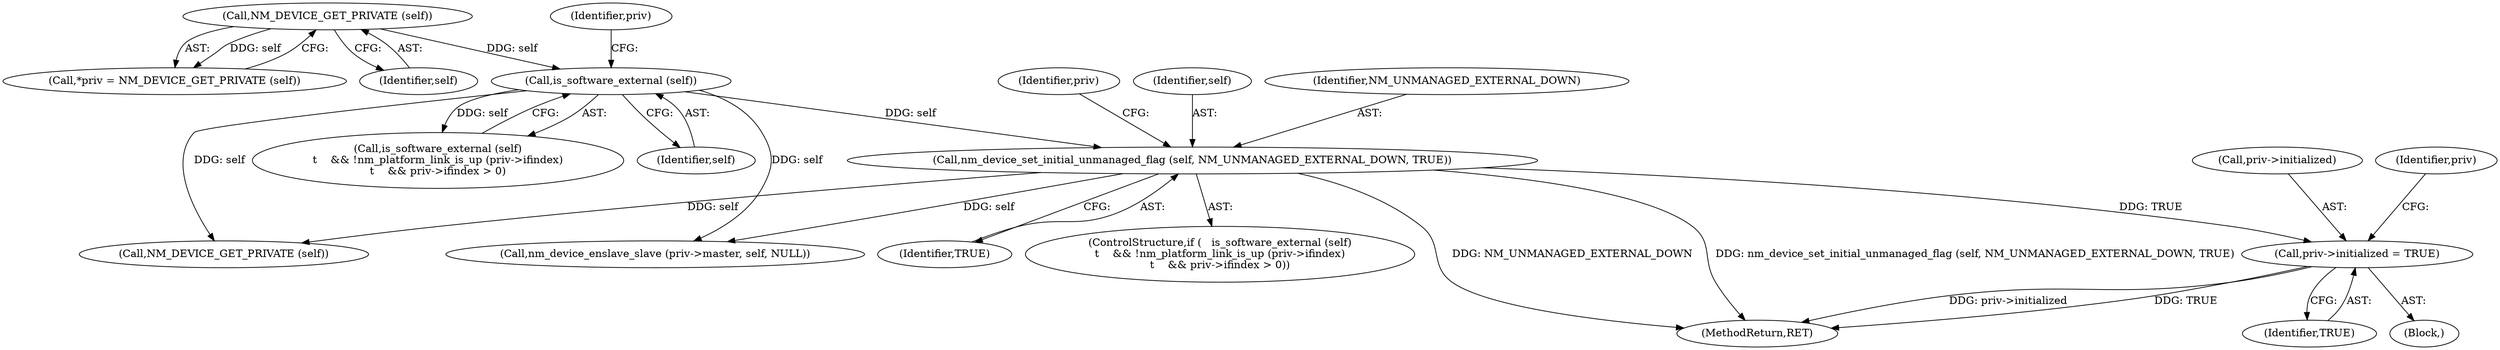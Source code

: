 digraph "0_NetworkManager_d5fc88e573fa58b93034b04d35a2454f5d28cad9@pointer" {
"1001201" [label="(Call,priv->initialized = TRUE)"];
"1001187" [label="(Call,nm_device_set_initial_unmanaged_flag (self, NM_UNMANAGED_EXTERNAL_DOWN, TRUE))"];
"1001174" [label="(Call,is_software_external (self))"];
"1001164" [label="(Call,NM_DEVICE_GET_PRIVATE (self))"];
"1001202" [label="(Call,priv->initialized)"];
"1001193" [label="(Identifier,priv)"];
"1001180" [label="(Identifier,priv)"];
"1001174" [label="(Call,is_software_external (self))"];
"1001162" [label="(Call,*priv = NM_DEVICE_GET_PRIVATE (self))"];
"1001173" [label="(Call,is_software_external (self)\n\t    && !nm_platform_link_is_up (priv->ifindex)\n\t    && priv->ifindex > 0)"];
"1001187" [label="(Call,nm_device_set_initial_unmanaged_flag (self, NM_UNMANAGED_EXTERNAL_DOWN, TRUE))"];
"1001205" [label="(Identifier,TRUE)"];
"1001209" [label="(Identifier,priv)"];
"1001175" [label="(Identifier,self)"];
"1001195" [label="(Call,nm_device_enslave_slave (priv->master, self, NULL))"];
"1001188" [label="(Identifier,self)"];
"1001190" [label="(Identifier,TRUE)"];
"1001164" [label="(Call,NM_DEVICE_GET_PRIVATE (self))"];
"1001201" [label="(Call,priv->initialized = TRUE)"];
"1001172" [label="(ControlStructure,if (   is_software_external (self)\n\t    && !nm_platform_link_is_up (priv->ifindex)\n\t    && priv->ifindex > 0))"];
"1001165" [label="(Identifier,self)"];
"1001189" [label="(Identifier,NM_UNMANAGED_EXTERNAL_DOWN)"];
"1001160" [label="(Block,)"];
"1007368" [label="(MethodReturn,RET)"];
"1001210" [label="(Call,NM_DEVICE_GET_PRIVATE (self))"];
"1001201" -> "1001160"  [label="AST: "];
"1001201" -> "1001205"  [label="CFG: "];
"1001202" -> "1001201"  [label="AST: "];
"1001205" -> "1001201"  [label="AST: "];
"1001209" -> "1001201"  [label="CFG: "];
"1001201" -> "1007368"  [label="DDG: TRUE"];
"1001201" -> "1007368"  [label="DDG: priv->initialized"];
"1001187" -> "1001201"  [label="DDG: TRUE"];
"1001187" -> "1001172"  [label="AST: "];
"1001187" -> "1001190"  [label="CFG: "];
"1001188" -> "1001187"  [label="AST: "];
"1001189" -> "1001187"  [label="AST: "];
"1001190" -> "1001187"  [label="AST: "];
"1001193" -> "1001187"  [label="CFG: "];
"1001187" -> "1007368"  [label="DDG: NM_UNMANAGED_EXTERNAL_DOWN"];
"1001187" -> "1007368"  [label="DDG: nm_device_set_initial_unmanaged_flag (self, NM_UNMANAGED_EXTERNAL_DOWN, TRUE)"];
"1001174" -> "1001187"  [label="DDG: self"];
"1001187" -> "1001195"  [label="DDG: self"];
"1001187" -> "1001210"  [label="DDG: self"];
"1001174" -> "1001173"  [label="AST: "];
"1001174" -> "1001175"  [label="CFG: "];
"1001175" -> "1001174"  [label="AST: "];
"1001180" -> "1001174"  [label="CFG: "];
"1001173" -> "1001174"  [label="CFG: "];
"1001174" -> "1001173"  [label="DDG: self"];
"1001164" -> "1001174"  [label="DDG: self"];
"1001174" -> "1001195"  [label="DDG: self"];
"1001174" -> "1001210"  [label="DDG: self"];
"1001164" -> "1001162"  [label="AST: "];
"1001164" -> "1001165"  [label="CFG: "];
"1001165" -> "1001164"  [label="AST: "];
"1001162" -> "1001164"  [label="CFG: "];
"1001164" -> "1001162"  [label="DDG: self"];
}
